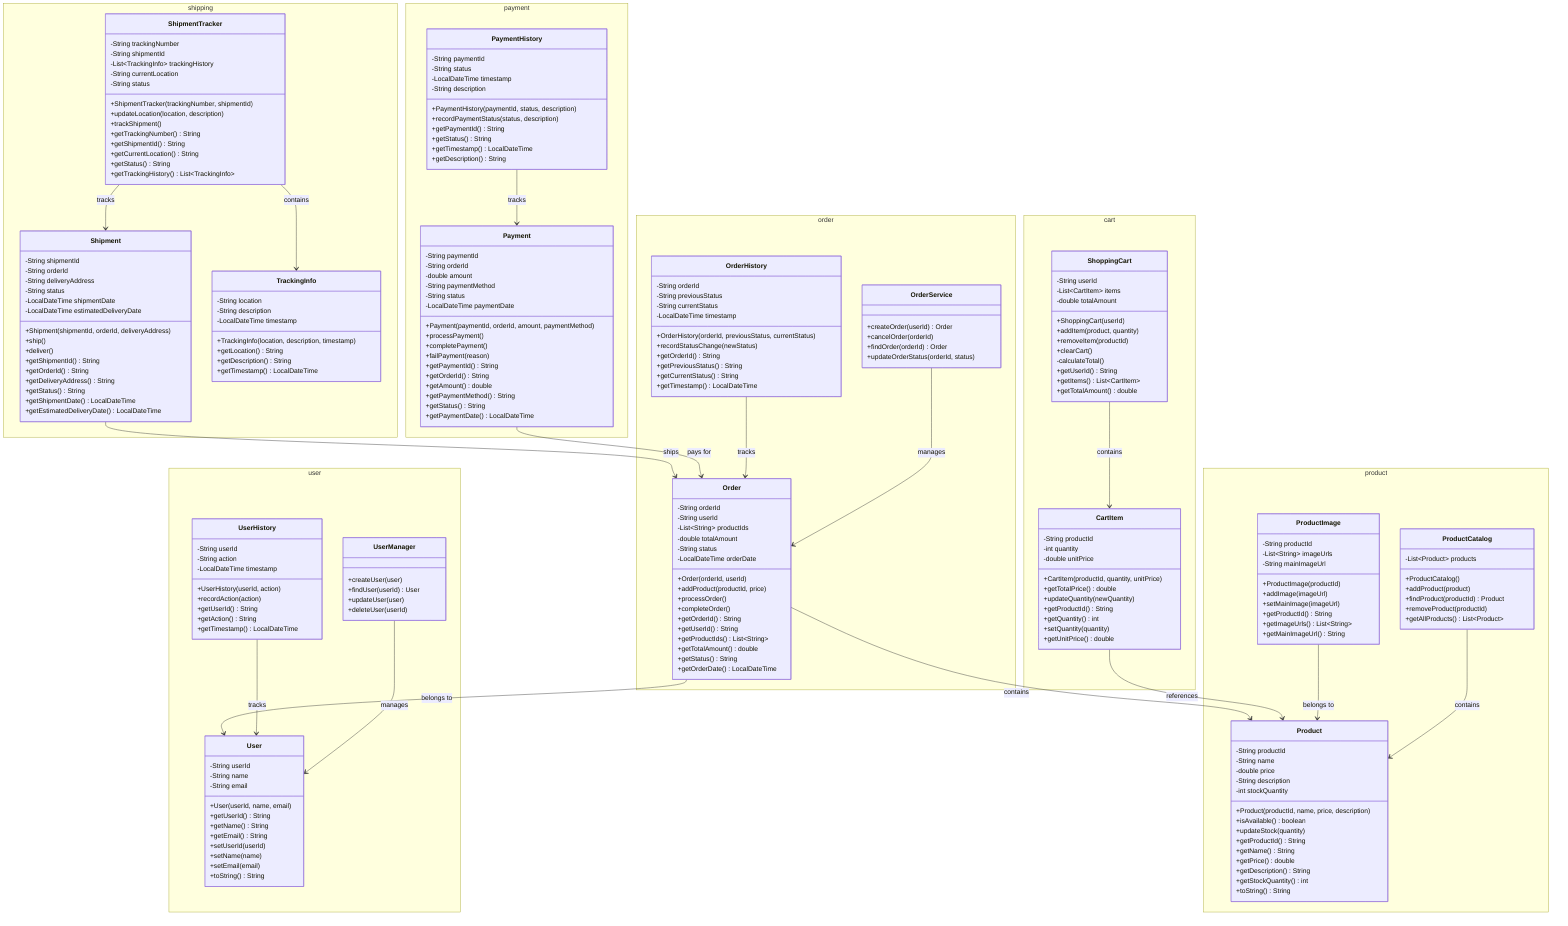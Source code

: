 classDiagram
    %% User Package
    namespace user {
        class User {
            -String userId
            -String name
            -String email
            +User(userId, name, email)
            +getUserId() String
            +getName() String
            +getEmail() String
            +setUserId(userId)
            +setName(name)
            +setEmail(email)
            +toString() String
        }
        
        class UserManager {
            +createUser(user)
            +findUser(userId) User
            +updateUser(user)
            +deleteUser(userId)
        }
        
        class UserHistory {
            -String userId
            -String action
            -LocalDateTime timestamp
            +UserHistory(userId, action)
            +recordAction(action)
            +getUserId() String
            +getAction() String
            +getTimestamp() LocalDateTime
        }
    }

    %% Product Package
    namespace product {
        class Product {
            -String productId
            -String name
            -double price
            -String description
            -int stockQuantity
            +Product(productId, name, price, description)
            +isAvailable() boolean
            +updateStock(quantity)
            +getProductId() String
            +getName() String
            +getPrice() double
            +getDescription() String
            +getStockQuantity() int
            +toString() String
        }
        
        class ProductCatalog {
            -List~Product~ products
            +ProductCatalog()
            +addProduct(product)
            +findProduct(productId) Product
            +removeProduct(productId)
            +getAllProducts() List~Product~
        }
        
        class ProductImage {
            -String productId
            -List~String~ imageUrls
            -String mainImageUrl
            +ProductImage(productId)
            +addImage(imageUrl)
            +setMainImage(imageUrl)
            +getProductId() String
            +getImageUrls() List~String~
            +getMainImageUrl() String
        }
    }

    %% Order Package
    namespace order {
        class Order {
            -String orderId
            -String userId
            -List~String~ productIds
            -double totalAmount
            -String status
            -LocalDateTime orderDate
            +Order(orderId, userId)
            +addProduct(productId, price)
            +processOrder()
            +completeOrder()
            +getOrderId() String
            +getUserId() String
            +getProductIds() List~String~
            +getTotalAmount() double
            +getStatus() String
            +getOrderDate() LocalDateTime
        }
        
        class OrderService {
            +createOrder(userId) Order
            +cancelOrder(orderId)
            +findOrder(orderId) Order
            +updateOrderStatus(orderId, status)
        }
        
        class OrderHistory {
            -String orderId
            -String previousStatus
            -String currentStatus
            -LocalDateTime timestamp
            +OrderHistory(orderId, previousStatus, currentStatus)
            +recordStatusChange(newStatus)
            +getOrderId() String
            +getPreviousStatus() String
            +getCurrentStatus() String
            +getTimestamp() LocalDateTime
        }
    }

    %% Cart Package
    namespace cart {
        class ShoppingCart {
            -String userId
            -List~CartItem~ items
            -double totalAmount
            +ShoppingCart(userId)
            +addItem(product, quantity)
            +removeItem(productId)
            +clearCart()
            -calculateTotal()
            +getUserId() String
            +getItems() List~CartItem~
            +getTotalAmount() double
        }
        
        class CartItem {
            -String productId
            -int quantity
            -double unitPrice
            +CartItem(productId, quantity, unitPrice)
            +getTotalPrice() double
            +updateQuantity(newQuantity)
            +getProductId() String
            +getQuantity() int
            +setQuantity(quantity)
            +getUnitPrice() double
        }
    }

    %% Payment Package
    namespace payment {
        class Payment {
            -String paymentId
            -String orderId
            -double amount
            -String paymentMethod
            -String status
            -LocalDateTime paymentDate
            +Payment(paymentId, orderId, amount, paymentMethod)
            +processPayment()
            +completePayment()
            +failPayment(reason)
            +getPaymentId() String
            +getOrderId() String
            +getAmount() double
            +getPaymentMethod() String
            +getStatus() String
            +getPaymentDate() LocalDateTime
        }
        
        class PaymentHistory {
            -String paymentId
            -String status
            -LocalDateTime timestamp
            -String description
            +PaymentHistory(paymentId, status, description)
            +recordPaymentStatus(status, description)
            +getPaymentId() String
            +getStatus() String
            +getTimestamp() LocalDateTime
            +getDescription() String
        }
    }

    %% Shipping Package
    namespace shipping {
        class Shipment {
            -String shipmentId
            -String orderId
            -String deliveryAddress
            -String status
            -LocalDateTime shipmentDate
            -LocalDateTime estimatedDeliveryDate
            +Shipment(shipmentId, orderId, deliveryAddress)
            +ship()
            +deliver()
            +getShipmentId() String
            +getOrderId() String
            +getDeliveryAddress() String
            +getStatus() String
            +getShipmentDate() LocalDateTime
            +getEstimatedDeliveryDate() LocalDateTime
        }
        
        class ShipmentTracker {
            -String trackingNumber
            -String shipmentId
            -List~TrackingInfo~ trackingHistory
            -String currentLocation
            -String status
            +ShipmentTracker(trackingNumber, shipmentId)
            +updateLocation(location, description)
            +trackShipment()
            +getTrackingNumber() String
            +getShipmentId() String
            +getCurrentLocation() String
            +getStatus() String
            +getTrackingHistory() List~TrackingInfo~
        }
        
        class TrackingInfo {
            -String location
            -String description
            -LocalDateTime timestamp
            +TrackingInfo(location, description, timestamp)
            +getLocation() String
            +getDescription() String
            +getTimestamp() LocalDateTime
        }
    }

    %% Relationships
    UserManager --> User : manages
    UserHistory --> User : tracks
    ProductCatalog --> Product : contains
    ProductImage --> Product : belongs to
    ShoppingCart --> CartItem : contains
    CartItem --> Product : references
    OrderService --> Order : manages
    OrderHistory --> Order : tracks
    Order --> User : belongs to
    Order --> Product : contains
    Payment --> Order : pays for
    PaymentHistory --> Payment : tracks
    Shipment --> Order : ships
    ShipmentTracker --> Shipment : tracks
    ShipmentTracker --> TrackingInfo : contains